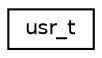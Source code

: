 digraph "Graphical Class Hierarchy"
{
  edge [fontname="Helvetica",fontsize="10",labelfontname="Helvetica",labelfontsize="10"];
  node [fontname="Helvetica",fontsize="10",shape=record];
  rankdir="LR";
  Node0 [label="usr_t",height=0.2,width=0.4,color="black", fillcolor="white", style="filled",URL="$structusr__t.html"];
}
